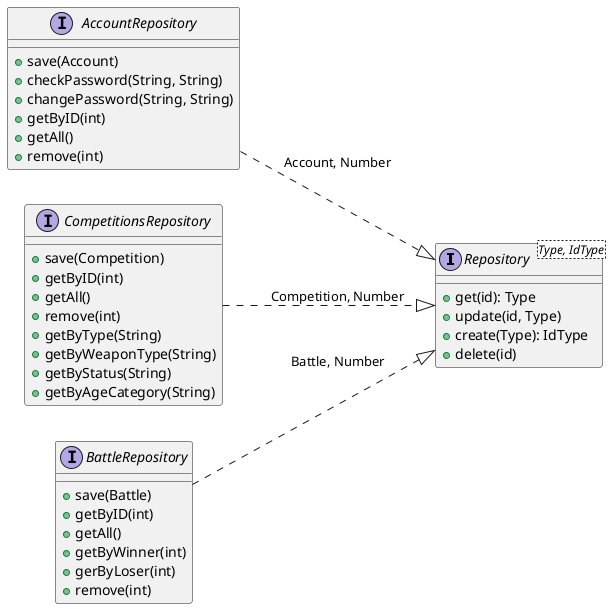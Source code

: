 @startuml dataAccess

left to right direction

interface Repository<Type, IdType> {
    +get(id): Type
    +update(id, Type)
    +create(Type): IdType
    +delete(id)
}

interface AccountRepository {
    +save(Account)
    +checkPassword(String, String)
    +changePassword(String, String)
    +getByID(int)
    +getAll()
    +remove(int)
}

AccountRepository ..|> Repository: Account, Number

interface CompetitionsRepository {
    +save(Competition)
    +getByID(int)
    +getAll()
    +remove(int)
    +getByType(String)
    +getByWeaponType(String)
    +getByStatus(String)
    +getByAgeCategory(String)
}

CompetitionsRepository ..|> Repository: Competition, Number

interface BattleRepository {
    +save(Battle)
    +getByID(int)
    +getAll()
    +getByWinner(int)
    +gerByLoser(int)
    +remove(int)
}

BattleRepository ..|> Repository: Battle, Number

@enduml
